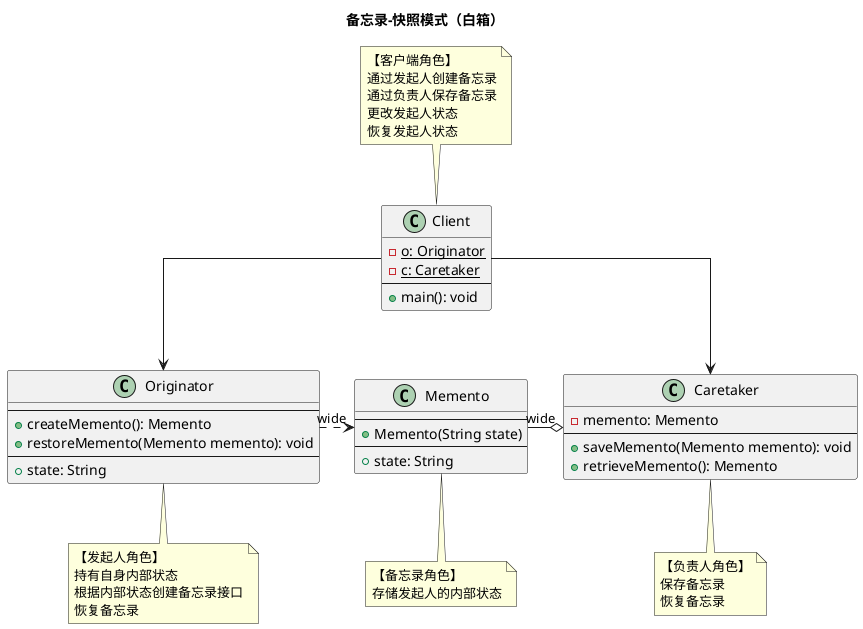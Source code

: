 @startuml
skinparam linetype ortho

title 备忘录-快照模式（白箱）

class Originator {
	--
	+ createMemento(): Memento
	+ restoreMemento(Memento memento): void
	--
	+ state: String
}
Originator "wide".> Memento
note bottom of Originator: 【发起人角色】\n持有自身内部状态\n根据内部状态创建备忘录接口\n恢复备忘录

class Caretaker {
	- memento: Memento
	--
	+ saveMemento(Memento memento): void
	+ retrieveMemento(): Memento
}
Memento "wide"-o Caretaker
note bottom of Caretaker: 【负责人角色】\n保存备忘录\n恢复备忘录

class Memento {
	--
	+ Memento(String state)
	--
	+ state: String
}
note bottom of Memento: 【备忘录角色】\n存储发起人的内部状态

class Client {
	- {static} o: Originator
	- {static} c: Caretaker
	--
	+ main(): void
}
Client --> Originator
Client --> Caretaker
note top of Client: 【客户端角色】\n通过发起人创建备忘录\n通过负责人保存备忘录\n更改发起人状态\n恢复发起人状态

@enduml

@startuml
skinparam linetype ortho

title 备忘录-快照模式（白箱）

class Originator {
	--
	+ createMemento(): Memento
	+ restoreMemento(Memento memento): void
	--
	+ state: String
}
Originator "wide".> Memento
note bottom of Originator: 【发起人角色】\n持有自身内部状态\n根据内部状态创建备忘录接口\n恢复备忘录

class Caretaker {
	- memento: Memento
	--
	+ saveMemento(Memento memento): void
	+ retrieveMemento(): Memento
}
Memento "wide"-o Caretaker
note bottom of Caretaker: 【负责人角色】\n保存备忘录\n恢复备忘录

class Memento {
	--
	+ Memento(String state)
	--
	+ state: String
}
note bottom of Memento: 【备忘录角色】\n存储发起人的内部状态

class Client {
	- {static} o: Originator
	- {static} c: Caretaker
	--
	+ main(): void
}
Client --> Originator
Client --> Caretaker
note top of Client: 【客户端角色】\n通过发起人创建备忘录\n通过负责人保存备忘录\n更改发起人状态\n恢复发起人状态

@enduml

@startuml
skinparam linetype ortho

title 备忘录-快照模式（白箱）

class Originator {
	--
	+ createMemento(): Memento
	+ restoreMemento(Memento memento): void
	--
	+ state: String
}
Originator "wide".> Memento
note bottom of Originator: 【发起人角色】\n持有自身内部状态\n根据内部状态创建备忘录接口\n恢复备忘录

class Caretaker {
	- memento: Memento
	--
	+ saveMemento(Memento memento): void
	+ retrieveMemento(): Memento
}
Memento "wide"-o Caretaker
note bottom of Caretaker: 【负责人角色】\n保存备忘录\n恢复备忘录

class Memento {
	--
	+ Memento(String state)
	--
	+ state: String
}
note bottom of Memento: 【备忘录角色】\n存储发起人的内部状态

class Client {
	- {static} o: Originator
	- {static} c: Caretaker
	--
	+ main(): void
}
Client --> Originator
Client --> Caretaker
note top of Client: 【客户端角色】\n通过发起人创建备忘录\n通过负责人保存备忘录\n更改发起人状态\n恢复发起人状态

@enduml


@startuml
skinparam linetype ortho

title 备忘录-快照模式（黑箱）

class Originator {
    - memento: memento
	--
	+ createMemento(): MementoIF
	+ restoreMemento(MementoIF memento): void
	--
	+ state: String
}
Originator "wide".> MementoIF
note bottom of Originator: 【发起人角色】\n变化是将Memento变成了内部类
note left of Originator::memento
    protected class implement MementoIF
end note

class Caretaker {
	- memento: MementoIF
	--
	+ saveMemento(MementoIF memento): void
	+ retrieveMemento(): Memento
}
MementoIF "narrow"-o Caretaker
note bottom of Caretaker: 【负责人角色】

interface MementoIF {
}

class Memento {
	--
	+ Memento(String state)
	--
	+ state: String
}
note bottom of Memento: 【备忘录角色】\n变成了内部类
Originator <--"is a number of" Memento
MementoIF <|.. Memento

class Client {
	- {static} o: Originator
	- {static} c: Caretaker
	--
	+ main(): void
}
Client --> Originator
Client --> Caretaker
note top of Client: 【客户端角色】

@enduml